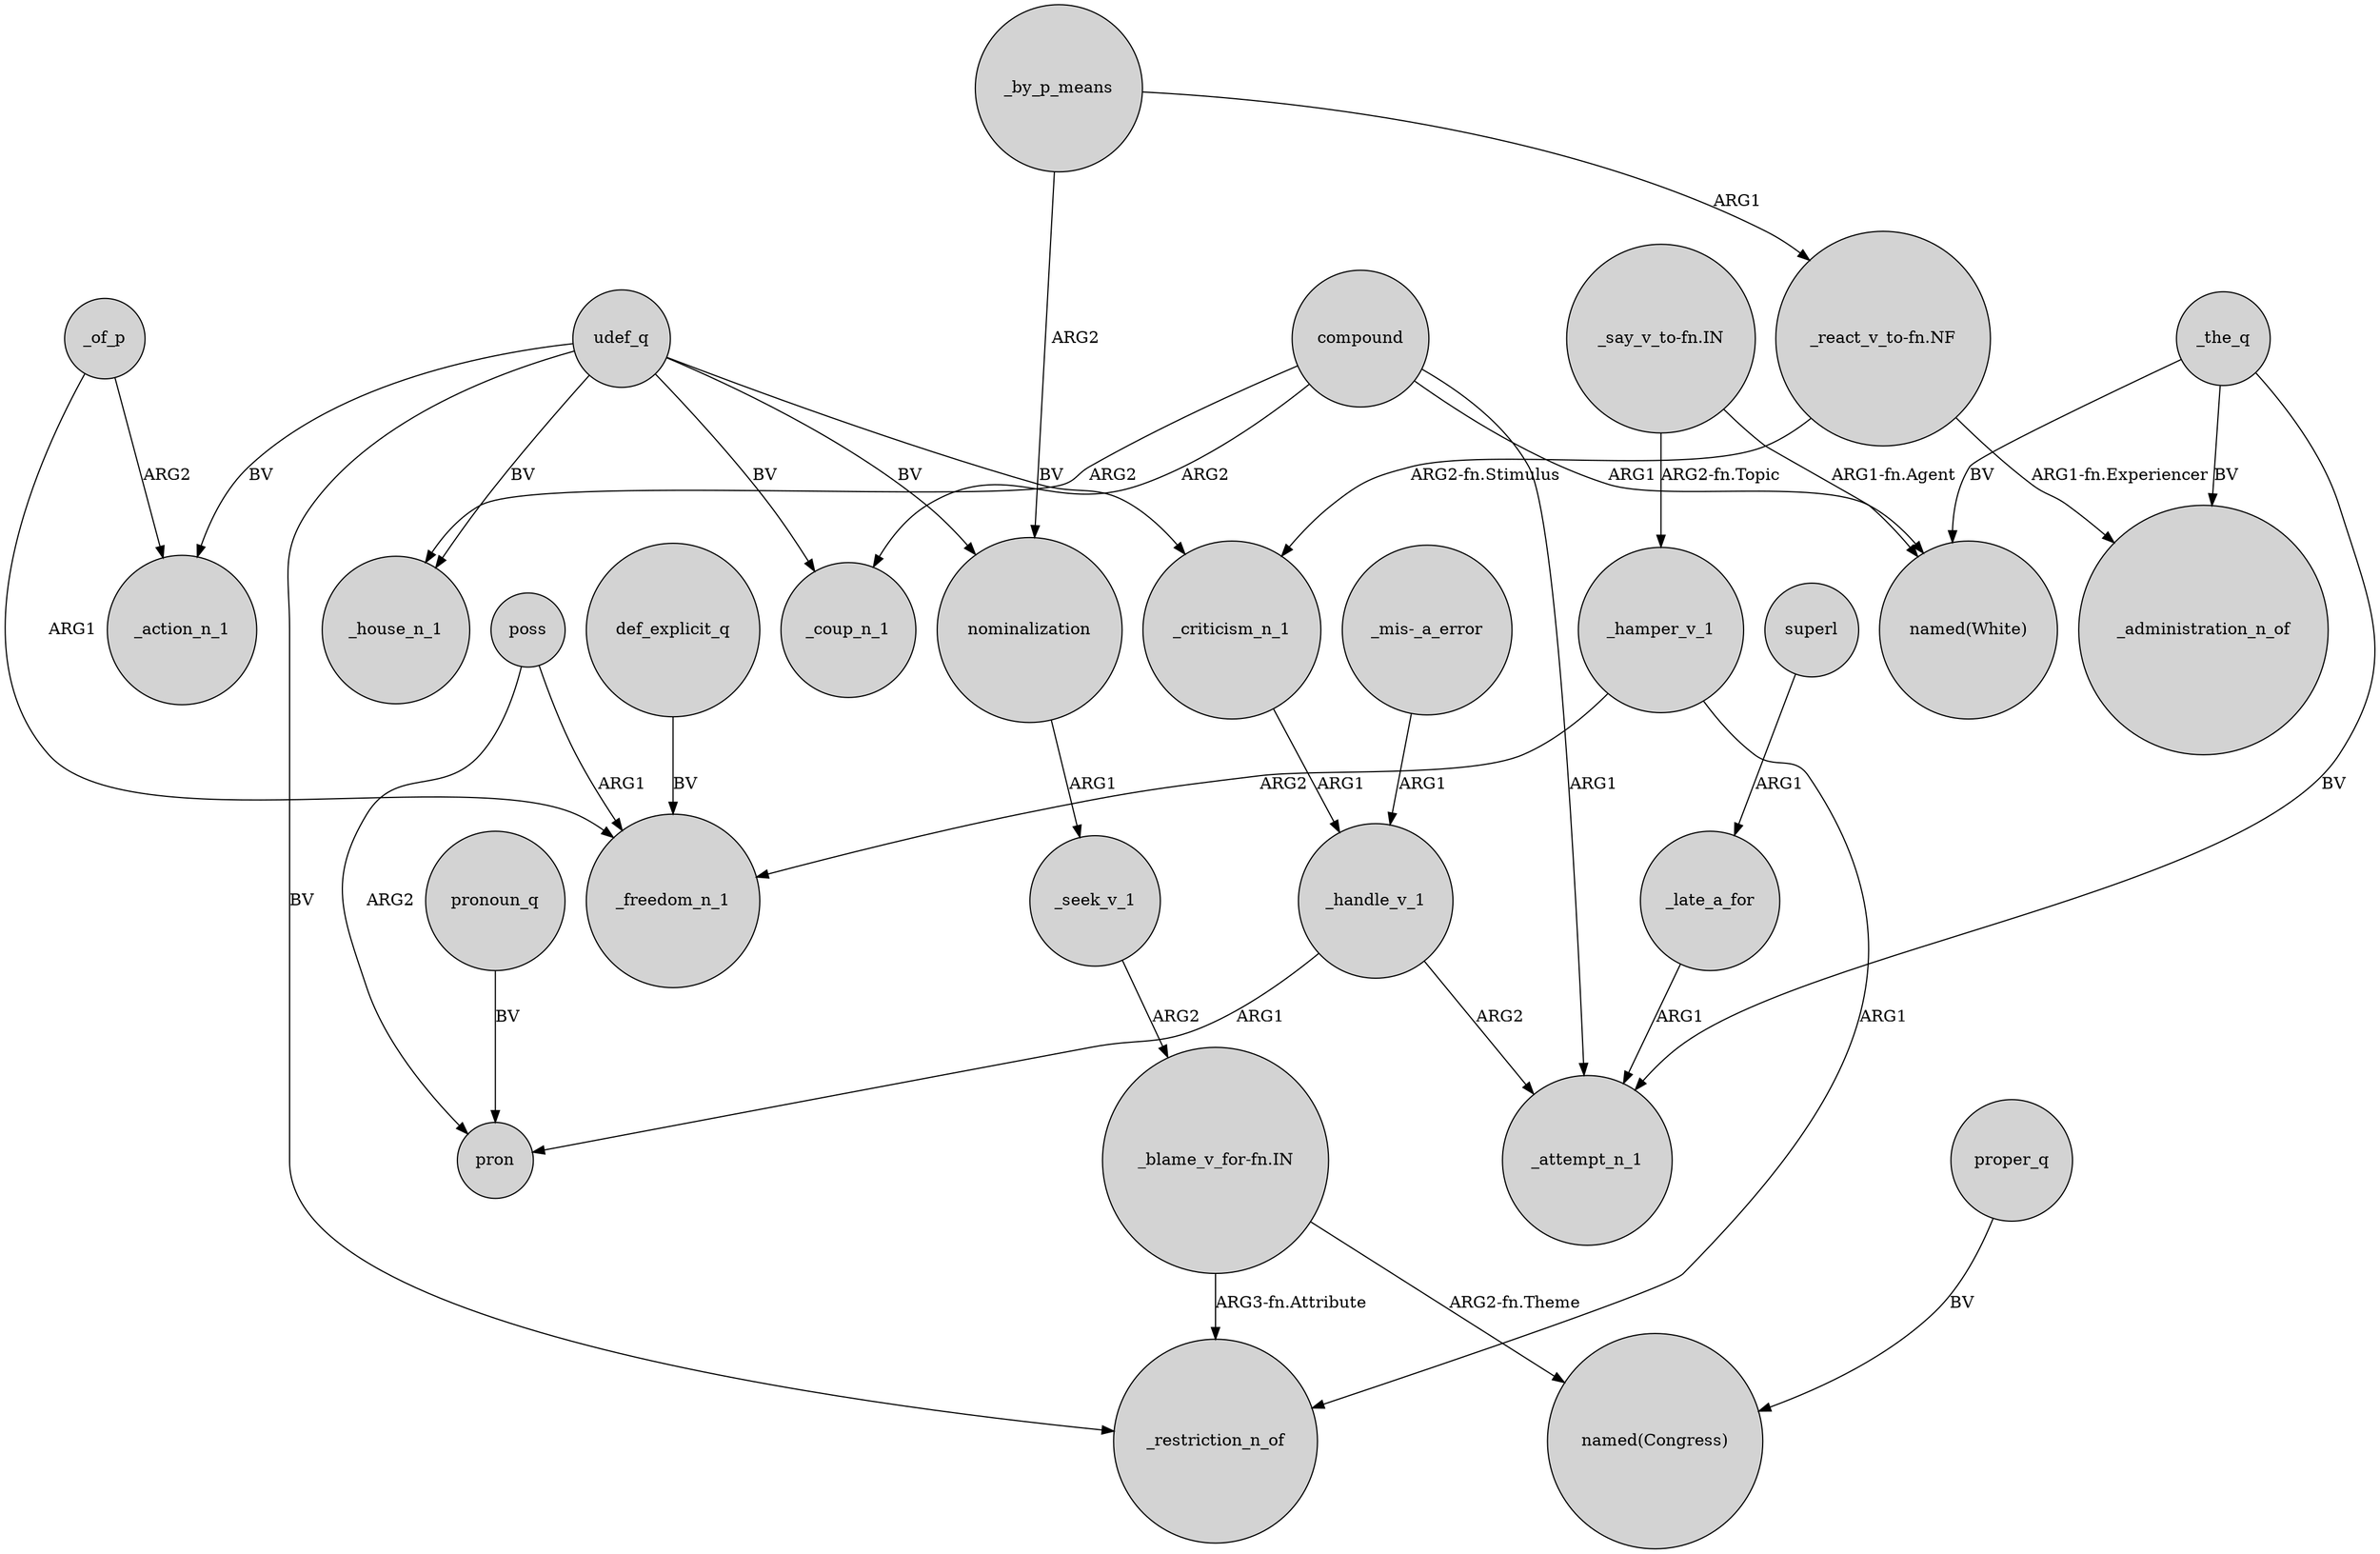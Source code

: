 digraph {
	node [shape=circle style=filled]
	_late_a_for -> _attempt_n_1 [label=ARG1]
	"_blame_v_for-fn.IN" -> "named(Congress)" [label="ARG2-fn.Theme"]
	"_blame_v_for-fn.IN" -> _restriction_n_of [label="ARG3-fn.Attribute"]
	_by_p_means -> nominalization [label=ARG2]
	compound -> _coup_n_1 [label=ARG2]
	_criticism_n_1 -> _handle_v_1 [label=ARG1]
	_seek_v_1 -> "_blame_v_for-fn.IN" [label=ARG2]
	def_explicit_q -> _freedom_n_1 [label=BV]
	poss -> pron [label=ARG2]
	_hamper_v_1 -> _restriction_n_of [label=ARG1]
	"_say_v_to-fn.IN" -> _hamper_v_1 [label="ARG2-fn.Topic"]
	compound -> _attempt_n_1 [label=ARG1]
	compound -> _house_n_1 [label=ARG2]
	_handle_v_1 -> _attempt_n_1 [label=ARG2]
	poss -> _freedom_n_1 [label=ARG1]
	superl -> _late_a_for [label=ARG1]
	_of_p -> _action_n_1 [label=ARG2]
	udef_q -> _coup_n_1 [label=BV]
	"_react_v_to-fn.NF" -> _criticism_n_1 [label="ARG2-fn.Stimulus"]
	udef_q -> _restriction_n_of [label=BV]
	_handle_v_1 -> pron [label=ARG1]
	proper_q -> "named(Congress)" [label=BV]
	_hamper_v_1 -> _freedom_n_1 [label=ARG2]
	"_say_v_to-fn.IN" -> "named(White)" [label="ARG1-fn.Agent"]
	udef_q -> _house_n_1 [label=BV]
	"_mis-_a_error" -> _handle_v_1 [label=ARG1]
	pronoun_q -> pron [label=BV]
	nominalization -> _seek_v_1 [label=ARG1]
	_by_p_means -> "_react_v_to-fn.NF" [label=ARG1]
	_the_q -> _attempt_n_1 [label=BV]
	_the_q -> "named(White)" [label=BV]
	"_react_v_to-fn.NF" -> _administration_n_of [label="ARG1-fn.Experiencer"]
	_of_p -> _freedom_n_1 [label=ARG1]
	udef_q -> nominalization [label=BV]
	udef_q -> _action_n_1 [label=BV]
	_the_q -> _administration_n_of [label=BV]
	compound -> "named(White)" [label=ARG1]
	udef_q -> _criticism_n_1 [label=BV]
}
